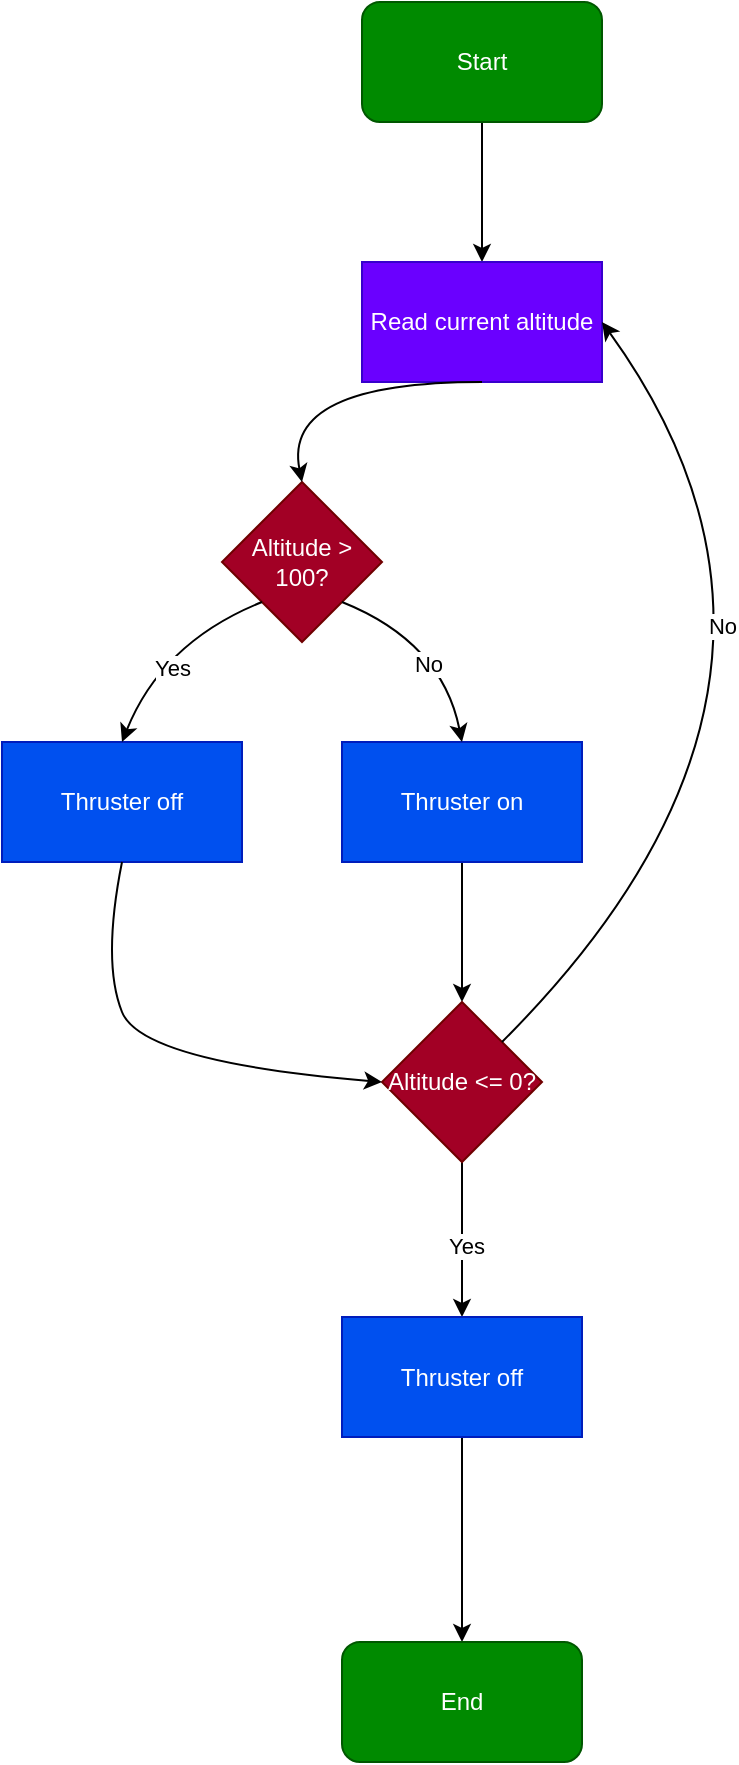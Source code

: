 <mxfile version="28.1.2">
  <diagram name="Side-1" id="hCHrgrKj8YK31e4ZdCa0">
    <mxGraphModel dx="1389" dy="703" grid="1" gridSize="10" guides="1" tooltips="1" connect="1" arrows="1" fold="1" page="1" pageScale="1" pageWidth="827" pageHeight="1169" math="0" shadow="0">
      <root>
        <mxCell id="0" />
        <mxCell id="1" parent="0" />
        <mxCell id="MlwamNH59Cg11iETMo9x-46" style="edgeStyle=orthogonalEdgeStyle;rounded=0;orthogonalLoop=1;jettySize=auto;html=1;entryX=0.5;entryY=0;entryDx=0;entryDy=0;" edge="1" parent="1" source="MlwamNH59Cg11iETMo9x-44" target="MlwamNH59Cg11iETMo9x-45">
          <mxGeometry relative="1" as="geometry" />
        </mxCell>
        <mxCell id="MlwamNH59Cg11iETMo9x-44" value="Start" style="rounded=1;whiteSpace=wrap;html=1;fillColor=#008a00;fontColor=#ffffff;strokeColor=#005700;" vertex="1" parent="1">
          <mxGeometry x="340" y="100" width="120" height="60" as="geometry" />
        </mxCell>
        <mxCell id="MlwamNH59Cg11iETMo9x-45" value="Read current altitude" style="rounded=0;whiteSpace=wrap;html=1;fillColor=#6a00ff;fontColor=#ffffff;strokeColor=#3700CC;" vertex="1" parent="1">
          <mxGeometry x="340" y="230" width="120" height="60" as="geometry" />
        </mxCell>
        <mxCell id="MlwamNH59Cg11iETMo9x-47" value="Altitude &amp;gt; 100?" style="rhombus;whiteSpace=wrap;html=1;fillColor=#a20025;fontColor=#ffffff;strokeColor=#6F0000;" vertex="1" parent="1">
          <mxGeometry x="270" y="340" width="80" height="80" as="geometry" />
        </mxCell>
        <mxCell id="MlwamNH59Cg11iETMo9x-48" value="" style="curved=1;endArrow=classic;html=1;rounded=0;exitX=0.5;exitY=1;exitDx=0;exitDy=0;entryX=0.5;entryY=0;entryDx=0;entryDy=0;" edge="1" parent="1" source="MlwamNH59Cg11iETMo9x-45" target="MlwamNH59Cg11iETMo9x-47">
          <mxGeometry width="50" height="50" relative="1" as="geometry">
            <mxPoint x="330" y="390" as="sourcePoint" />
            <mxPoint x="380" y="340" as="targetPoint" />
            <Array as="points">
              <mxPoint x="300" y="290" />
            </Array>
          </mxGeometry>
        </mxCell>
        <mxCell id="MlwamNH59Cg11iETMo9x-49" value="Thruster off" style="rounded=0;whiteSpace=wrap;html=1;fillColor=#0050ef;fontColor=#ffffff;strokeColor=#001DBC;" vertex="1" parent="1">
          <mxGeometry x="160" y="470" width="120" height="60" as="geometry" />
        </mxCell>
        <mxCell id="MlwamNH59Cg11iETMo9x-56" style="edgeStyle=orthogonalEdgeStyle;rounded=0;orthogonalLoop=1;jettySize=auto;html=1;entryX=0.5;entryY=0;entryDx=0;entryDy=0;" edge="1" parent="1" source="MlwamNH59Cg11iETMo9x-50" target="MlwamNH59Cg11iETMo9x-55">
          <mxGeometry relative="1" as="geometry" />
        </mxCell>
        <mxCell id="MlwamNH59Cg11iETMo9x-50" value="Thruster on" style="rounded=0;whiteSpace=wrap;html=1;fillColor=#0050ef;fontColor=#ffffff;strokeColor=#001DBC;" vertex="1" parent="1">
          <mxGeometry x="330" y="470" width="120" height="60" as="geometry" />
        </mxCell>
        <mxCell id="MlwamNH59Cg11iETMo9x-51" value="" style="curved=1;endArrow=classic;html=1;rounded=0;exitX=0;exitY=1;exitDx=0;exitDy=0;entryX=0.5;entryY=0;entryDx=0;entryDy=0;" edge="1" parent="1" source="MlwamNH59Cg11iETMo9x-47" target="MlwamNH59Cg11iETMo9x-49">
          <mxGeometry width="50" height="50" relative="1" as="geometry">
            <mxPoint x="270" y="390" as="sourcePoint" />
            <mxPoint x="320" y="340" as="targetPoint" />
            <Array as="points">
              <mxPoint x="240" y="420" />
            </Array>
          </mxGeometry>
        </mxCell>
        <mxCell id="MlwamNH59Cg11iETMo9x-53" value="Yes" style="edgeLabel;html=1;align=center;verticalAlign=middle;resizable=0;points=[];" vertex="1" connectable="0" parent="MlwamNH59Cg11iETMo9x-51">
          <mxGeometry x="0.179" y="9" relative="1" as="geometry">
            <mxPoint as="offset" />
          </mxGeometry>
        </mxCell>
        <mxCell id="MlwamNH59Cg11iETMo9x-52" value="" style="curved=1;endArrow=classic;html=1;rounded=0;exitX=1;exitY=1;exitDx=0;exitDy=0;entryX=0.5;entryY=0;entryDx=0;entryDy=0;" edge="1" parent="1" source="MlwamNH59Cg11iETMo9x-47" target="MlwamNH59Cg11iETMo9x-50">
          <mxGeometry width="50" height="50" relative="1" as="geometry">
            <mxPoint x="270" y="390" as="sourcePoint" />
            <mxPoint x="320" y="340" as="targetPoint" />
            <Array as="points">
              <mxPoint x="380" y="420" />
            </Array>
          </mxGeometry>
        </mxCell>
        <mxCell id="MlwamNH59Cg11iETMo9x-54" value="No" style="edgeLabel;html=1;align=center;verticalAlign=middle;resizable=0;points=[];" vertex="1" connectable="0" parent="MlwamNH59Cg11iETMo9x-52">
          <mxGeometry x="0.211" y="-9" relative="1" as="geometry">
            <mxPoint as="offset" />
          </mxGeometry>
        </mxCell>
        <mxCell id="MlwamNH59Cg11iETMo9x-61" style="edgeStyle=orthogonalEdgeStyle;rounded=0;orthogonalLoop=1;jettySize=auto;html=1;entryX=0.5;entryY=0;entryDx=0;entryDy=0;" edge="1" parent="1" source="MlwamNH59Cg11iETMo9x-55" target="MlwamNH59Cg11iETMo9x-60">
          <mxGeometry relative="1" as="geometry" />
        </mxCell>
        <mxCell id="MlwamNH59Cg11iETMo9x-62" value="Yes" style="edgeLabel;html=1;align=center;verticalAlign=middle;resizable=0;points=[];" vertex="1" connectable="0" parent="MlwamNH59Cg11iETMo9x-61">
          <mxGeometry x="0.047" y="2" relative="1" as="geometry">
            <mxPoint y="1" as="offset" />
          </mxGeometry>
        </mxCell>
        <mxCell id="MlwamNH59Cg11iETMo9x-55" value="Altitude &amp;lt;= 0?" style="rhombus;whiteSpace=wrap;html=1;fillColor=#a20025;fontColor=#ffffff;strokeColor=#6F0000;" vertex="1" parent="1">
          <mxGeometry x="350" y="600" width="80" height="80" as="geometry" />
        </mxCell>
        <mxCell id="MlwamNH59Cg11iETMo9x-57" value="" style="curved=1;endArrow=classic;html=1;rounded=0;entryX=0;entryY=0.5;entryDx=0;entryDy=0;exitX=0.5;exitY=1;exitDx=0;exitDy=0;" edge="1" parent="1" source="MlwamNH59Cg11iETMo9x-49" target="MlwamNH59Cg11iETMo9x-55">
          <mxGeometry width="50" height="50" relative="1" as="geometry">
            <mxPoint x="530" y="530" as="sourcePoint" />
            <mxPoint x="580" y="480" as="targetPoint" />
            <Array as="points">
              <mxPoint x="210" y="580" />
              <mxPoint x="230" y="630" />
            </Array>
          </mxGeometry>
        </mxCell>
        <mxCell id="MlwamNH59Cg11iETMo9x-58" value="" style="curved=1;endArrow=classic;html=1;rounded=0;entryX=1;entryY=0.5;entryDx=0;entryDy=0;" edge="1" parent="1" source="MlwamNH59Cg11iETMo9x-55" target="MlwamNH59Cg11iETMo9x-45">
          <mxGeometry width="50" height="50" relative="1" as="geometry">
            <mxPoint x="540" y="440" as="sourcePoint" />
            <mxPoint x="590" y="390" as="targetPoint" />
            <Array as="points">
              <mxPoint x="590" y="440" />
            </Array>
          </mxGeometry>
        </mxCell>
        <mxCell id="MlwamNH59Cg11iETMo9x-59" value="No" style="edgeLabel;html=1;align=center;verticalAlign=middle;resizable=0;points=[];" vertex="1" connectable="0" parent="MlwamNH59Cg11iETMo9x-58">
          <mxGeometry x="0.031" y="49" relative="1" as="geometry">
            <mxPoint x="-29" as="offset" />
          </mxGeometry>
        </mxCell>
        <mxCell id="MlwamNH59Cg11iETMo9x-64" style="edgeStyle=orthogonalEdgeStyle;rounded=0;orthogonalLoop=1;jettySize=auto;html=1;entryX=0.5;entryY=0;entryDx=0;entryDy=0;" edge="1" parent="1" source="MlwamNH59Cg11iETMo9x-60" target="MlwamNH59Cg11iETMo9x-63">
          <mxGeometry relative="1" as="geometry" />
        </mxCell>
        <mxCell id="MlwamNH59Cg11iETMo9x-60" value="Thruster off" style="rounded=0;whiteSpace=wrap;html=1;fillColor=#0050ef;fontColor=#ffffff;strokeColor=#001DBC;" vertex="1" parent="1">
          <mxGeometry x="330" y="757.5" width="120" height="60" as="geometry" />
        </mxCell>
        <mxCell id="MlwamNH59Cg11iETMo9x-63" value="End" style="rounded=1;whiteSpace=wrap;html=1;fillColor=#008a00;fontColor=#ffffff;strokeColor=#005700;" vertex="1" parent="1">
          <mxGeometry x="330" y="920" width="120" height="60" as="geometry" />
        </mxCell>
      </root>
    </mxGraphModel>
  </diagram>
</mxfile>
